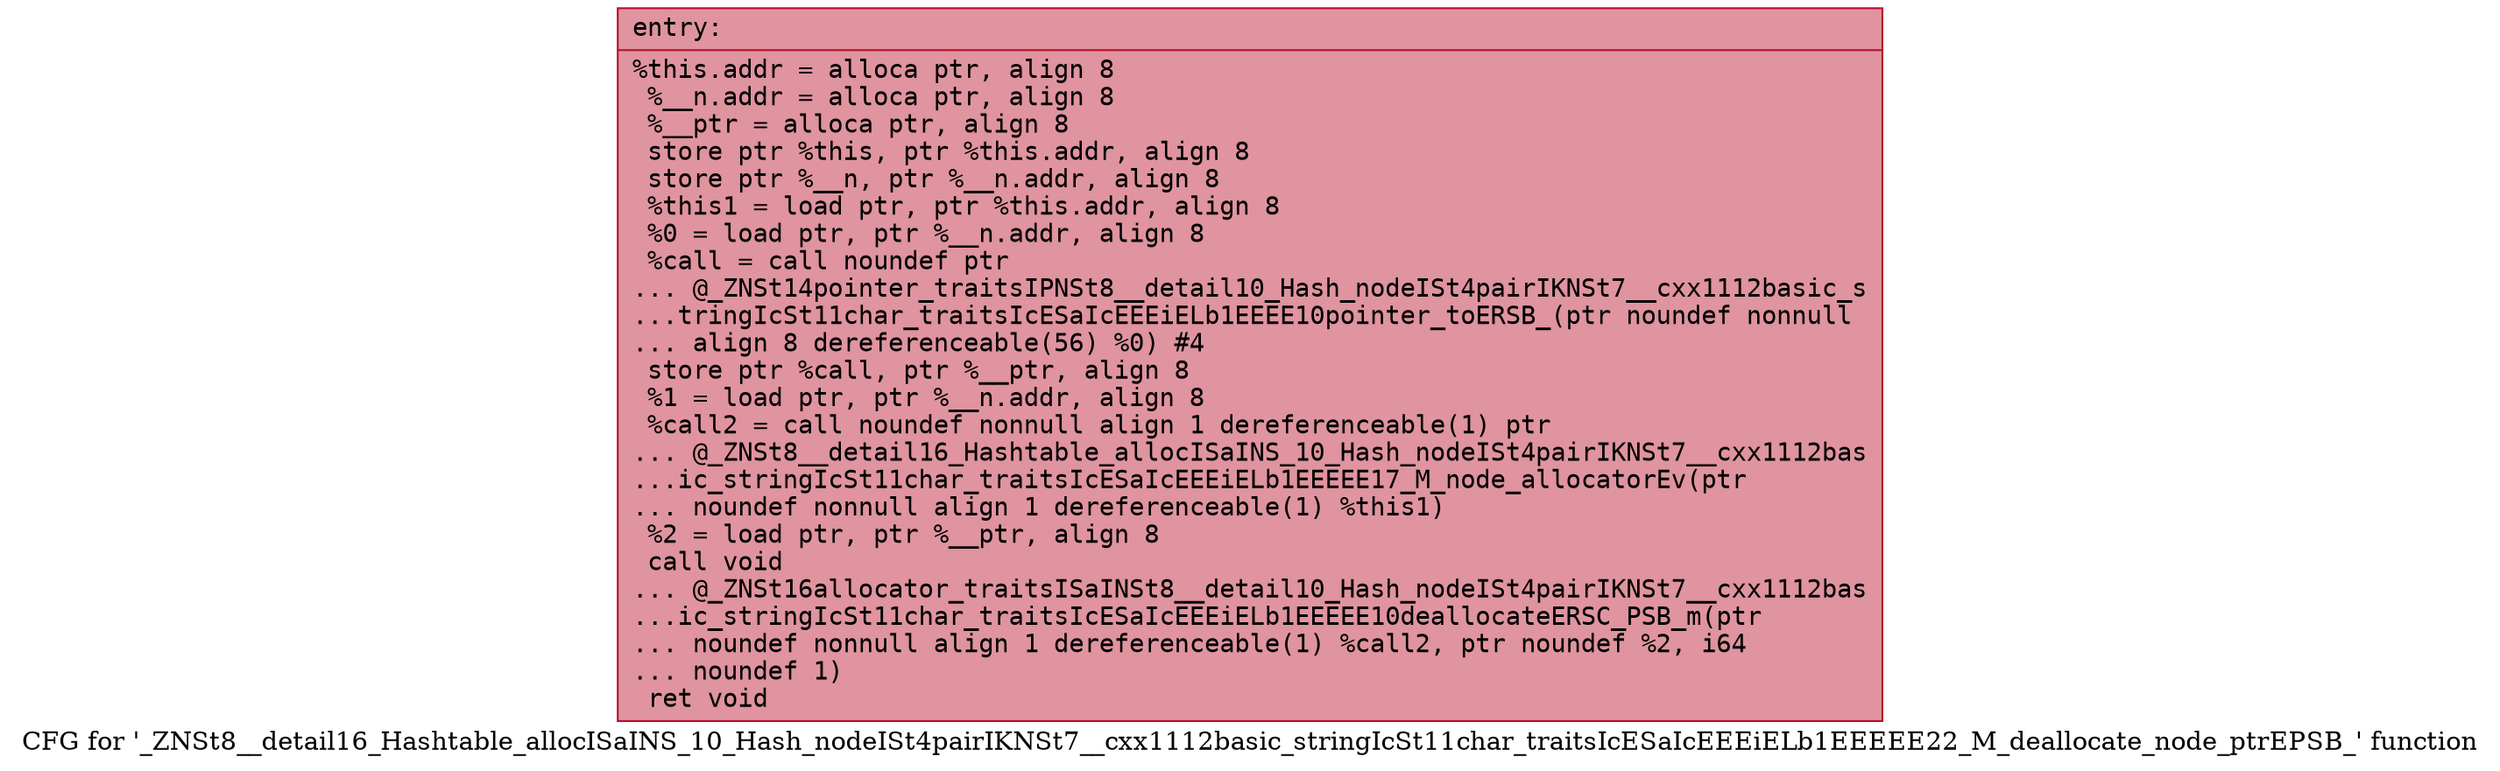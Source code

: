 digraph "CFG for '_ZNSt8__detail16_Hashtable_allocISaINS_10_Hash_nodeISt4pairIKNSt7__cxx1112basic_stringIcSt11char_traitsIcESaIcEEEiELb1EEEEE22_M_deallocate_node_ptrEPSB_' function" {
	label="CFG for '_ZNSt8__detail16_Hashtable_allocISaINS_10_Hash_nodeISt4pairIKNSt7__cxx1112basic_stringIcSt11char_traitsIcESaIcEEEiELb1EEEEE22_M_deallocate_node_ptrEPSB_' function";

	Node0x55c7e0a864e0 [shape=record,color="#b70d28ff", style=filled, fillcolor="#b70d2870" fontname="Courier",label="{entry:\l|  %this.addr = alloca ptr, align 8\l  %__n.addr = alloca ptr, align 8\l  %__ptr = alloca ptr, align 8\l  store ptr %this, ptr %this.addr, align 8\l  store ptr %__n, ptr %__n.addr, align 8\l  %this1 = load ptr, ptr %this.addr, align 8\l  %0 = load ptr, ptr %__n.addr, align 8\l  %call = call noundef ptr\l... @_ZNSt14pointer_traitsIPNSt8__detail10_Hash_nodeISt4pairIKNSt7__cxx1112basic_s\l...tringIcSt11char_traitsIcESaIcEEEiELb1EEEE10pointer_toERSB_(ptr noundef nonnull\l... align 8 dereferenceable(56) %0) #4\l  store ptr %call, ptr %__ptr, align 8\l  %1 = load ptr, ptr %__n.addr, align 8\l  %call2 = call noundef nonnull align 1 dereferenceable(1) ptr\l... @_ZNSt8__detail16_Hashtable_allocISaINS_10_Hash_nodeISt4pairIKNSt7__cxx1112bas\l...ic_stringIcSt11char_traitsIcESaIcEEEiELb1EEEEE17_M_node_allocatorEv(ptr\l... noundef nonnull align 1 dereferenceable(1) %this1)\l  %2 = load ptr, ptr %__ptr, align 8\l  call void\l... @_ZNSt16allocator_traitsISaINSt8__detail10_Hash_nodeISt4pairIKNSt7__cxx1112bas\l...ic_stringIcSt11char_traitsIcESaIcEEEiELb1EEEEE10deallocateERSC_PSB_m(ptr\l... noundef nonnull align 1 dereferenceable(1) %call2, ptr noundef %2, i64\l... noundef 1)\l  ret void\l}"];
}
